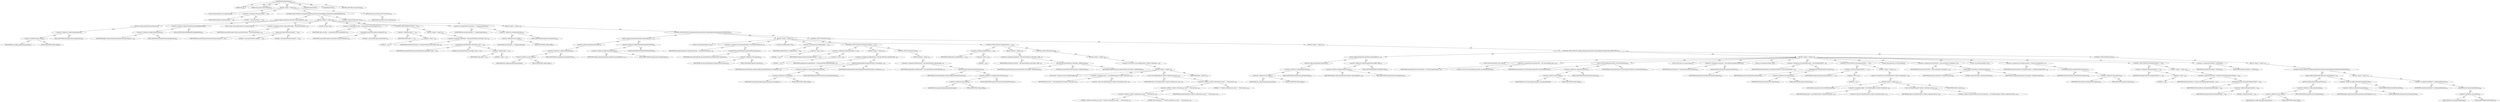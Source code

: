 digraph "getJarBaseName" {  
"111669149718" [label = <(METHOD,getJarBaseName)<SUB>604</SUB>> ]
"115964117039" [label = <(PARAM,this)<SUB>604</SUB>> ]
"115964117040" [label = <(PARAM,String descriptorFileName)<SUB>604</SUB>> ]
"25769803842" [label = <(BLOCK,&lt;empty&gt;,&lt;empty&gt;)<SUB>604</SUB>> ]
"94489280549" [label = <(LOCAL,String baseName: java.lang.String)<SUB>606</SUB>> ]
"30064771366" [label = <(&lt;operator&gt;.assignment,String baseName = &quot;&quot;)<SUB>606</SUB>> ]
"68719477001" [label = <(IDENTIFIER,baseName,String baseName = &quot;&quot;)<SUB>606</SUB>> ]
"90194313263" [label = <(LITERAL,&quot;&quot;,String baseName = &quot;&quot;)<SUB>606</SUB>> ]
"47244640293" [label = <(CONTROL_STRUCTURE,IF,if (config.namingScheme.getValue().equals(EjbJar.NamingScheme.BASEJARNAME)))<SUB>609</SUB>> ]
"30064771367" [label = <(equals,config.namingScheme.getValue().equals(EjbJar.Na...)<SUB>609</SUB>> ]
"30064771368" [label = <(getValue,config.namingScheme.getValue())<SUB>609</SUB>> ]
"30064771369" [label = <(&lt;operator&gt;.fieldAccess,config.namingScheme)<SUB>609</SUB>> ]
"30064771370" [label = <(&lt;operator&gt;.fieldAccess,this.config)<SUB>609</SUB>> ]
"68719477002" [label = <(IDENTIFIER,this,config.namingScheme.getValue())> ]
"55834574921" [label = <(FIELD_IDENTIFIER,config,config)<SUB>609</SUB>> ]
"55834574922" [label = <(FIELD_IDENTIFIER,namingScheme,namingScheme)<SUB>609</SUB>> ]
"30064771371" [label = <(&lt;operator&gt;.fieldAccess,EjbJar.NamingScheme.BASEJARNAME)<SUB>609</SUB>> ]
"30064771372" [label = <(&lt;operator&gt;.fieldAccess,EjbJar.NamingScheme)<SUB>609</SUB>> ]
"68719477003" [label = <(IDENTIFIER,EjbJar,config.namingScheme.getValue().equals(EjbJar.Na...)<SUB>609</SUB>> ]
"55834574923" [label = <(FIELD_IDENTIFIER,NamingScheme,NamingScheme)<SUB>609</SUB>> ]
"55834574924" [label = <(FIELD_IDENTIFIER,BASEJARNAME,BASEJARNAME)<SUB>609</SUB>> ]
"25769803843" [label = <(BLOCK,&lt;empty&gt;,&lt;empty&gt;)<SUB>609</SUB>> ]
"94489280550" [label = <(LOCAL,String canonicalDescriptor: java.lang.String)<SUB>610</SUB>> ]
"30064771373" [label = <(&lt;operator&gt;.assignment,String canonicalDescriptor = descriptorFileName...)<SUB>610</SUB>> ]
"68719477004" [label = <(IDENTIFIER,canonicalDescriptor,String canonicalDescriptor = descriptorFileName...)<SUB>610</SUB>> ]
"30064771374" [label = <(replace,descriptorFileName.replace('\\', '/'))<SUB>610</SUB>> ]
"68719477005" [label = <(IDENTIFIER,descriptorFileName,descriptorFileName.replace('\\', '/'))<SUB>610</SUB>> ]
"90194313264" [label = <(LITERAL,'\\',descriptorFileName.replace('\\', '/'))<SUB>610</SUB>> ]
"90194313265" [label = <(LITERAL,'/',descriptorFileName.replace('\\', '/'))<SUB>610</SUB>> ]
"94489280551" [label = <(LOCAL,int index: int)<SUB>611</SUB>> ]
"30064771375" [label = <(&lt;operator&gt;.assignment,int index = canonicalDescriptor.lastIndexOf('/'))<SUB>611</SUB>> ]
"68719477006" [label = <(IDENTIFIER,index,int index = canonicalDescriptor.lastIndexOf('/'))<SUB>611</SUB>> ]
"30064771376" [label = <(lastIndexOf,canonicalDescriptor.lastIndexOf('/'))<SUB>611</SUB>> ]
"68719477007" [label = <(IDENTIFIER,canonicalDescriptor,canonicalDescriptor.lastIndexOf('/'))<SUB>611</SUB>> ]
"90194313266" [label = <(LITERAL,'/',canonicalDescriptor.lastIndexOf('/'))<SUB>611</SUB>> ]
"47244640294" [label = <(CONTROL_STRUCTURE,IF,if (index != -1))<SUB>612</SUB>> ]
"30064771377" [label = <(&lt;operator&gt;.notEquals,index != -1)<SUB>612</SUB>> ]
"68719477008" [label = <(IDENTIFIER,index,index != -1)<SUB>612</SUB>> ]
"30064771378" [label = <(&lt;operator&gt;.minus,-1)<SUB>612</SUB>> ]
"90194313267" [label = <(LITERAL,1,-1)<SUB>612</SUB>> ]
"25769803844" [label = <(BLOCK,&lt;empty&gt;,&lt;empty&gt;)<SUB>612</SUB>> ]
"30064771379" [label = <(&lt;operator&gt;.assignment,baseName = descriptorFileName.substring(0, inde...)<SUB>613</SUB>> ]
"68719477009" [label = <(IDENTIFIER,baseName,baseName = descriptorFileName.substring(0, inde...)<SUB>613</SUB>> ]
"30064771380" [label = <(substring,descriptorFileName.substring(0, index + 1))<SUB>613</SUB>> ]
"68719477010" [label = <(IDENTIFIER,descriptorFileName,descriptorFileName.substring(0, index + 1))<SUB>613</SUB>> ]
"90194313268" [label = <(LITERAL,0,descriptorFileName.substring(0, index + 1))<SUB>613</SUB>> ]
"30064771381" [label = <(&lt;operator&gt;.addition,index + 1)<SUB>613</SUB>> ]
"68719477011" [label = <(IDENTIFIER,index,index + 1)<SUB>613</SUB>> ]
"90194313269" [label = <(LITERAL,1,index + 1)<SUB>613</SUB>> ]
"30064771382" [label = <(&lt;operator&gt;.assignmentPlus,baseName += config.baseJarName)<SUB>615</SUB>> ]
"68719477012" [label = <(IDENTIFIER,baseName,baseName += config.baseJarName)<SUB>615</SUB>> ]
"30064771383" [label = <(&lt;operator&gt;.fieldAccess,config.baseJarName)<SUB>615</SUB>> ]
"30064771384" [label = <(&lt;operator&gt;.fieldAccess,this.config)<SUB>615</SUB>> ]
"68719477013" [label = <(IDENTIFIER,this,baseName += config.baseJarName)> ]
"55834574925" [label = <(FIELD_IDENTIFIER,config,config)<SUB>615</SUB>> ]
"55834574926" [label = <(FIELD_IDENTIFIER,baseJarName,baseJarName)<SUB>615</SUB>> ]
"47244640295" [label = <(CONTROL_STRUCTURE,ELSE,else)<SUB>616</SUB>> ]
"25769803845" [label = <(BLOCK,&lt;empty&gt;,&lt;empty&gt;)<SUB>616</SUB>> ]
"47244640296" [label = <(CONTROL_STRUCTURE,IF,if (config.namingScheme.getValue().equals(EjbJar.NamingScheme.DESCRIPTOR)))<SUB>616</SUB>> ]
"30064771385" [label = <(equals,config.namingScheme.getValue().equals(EjbJar.Na...)<SUB>616</SUB>> ]
"30064771386" [label = <(getValue,config.namingScheme.getValue())<SUB>616</SUB>> ]
"30064771387" [label = <(&lt;operator&gt;.fieldAccess,config.namingScheme)<SUB>616</SUB>> ]
"30064771388" [label = <(&lt;operator&gt;.fieldAccess,this.config)<SUB>616</SUB>> ]
"68719477014" [label = <(IDENTIFIER,this,config.namingScheme.getValue())> ]
"55834574927" [label = <(FIELD_IDENTIFIER,config,config)<SUB>616</SUB>> ]
"55834574928" [label = <(FIELD_IDENTIFIER,namingScheme,namingScheme)<SUB>616</SUB>> ]
"30064771389" [label = <(&lt;operator&gt;.fieldAccess,EjbJar.NamingScheme.DESCRIPTOR)<SUB>616</SUB>> ]
"30064771390" [label = <(&lt;operator&gt;.fieldAccess,EjbJar.NamingScheme)<SUB>616</SUB>> ]
"68719477015" [label = <(IDENTIFIER,EjbJar,config.namingScheme.getValue().equals(EjbJar.Na...)<SUB>616</SUB>> ]
"55834574929" [label = <(FIELD_IDENTIFIER,NamingScheme,NamingScheme)<SUB>616</SUB>> ]
"55834574930" [label = <(FIELD_IDENTIFIER,DESCRIPTOR,DESCRIPTOR)<SUB>616</SUB>> ]
"25769803846" [label = <(BLOCK,&lt;empty&gt;,&lt;empty&gt;)<SUB>616</SUB>> ]
"94489280552" [label = <(LOCAL,int lastSeparatorIndex: int)<SUB>617</SUB>> ]
"30064771391" [label = <(&lt;operator&gt;.assignment,int lastSeparatorIndex = descriptorFileName.las...)<SUB>617</SUB>> ]
"68719477016" [label = <(IDENTIFIER,lastSeparatorIndex,int lastSeparatorIndex = descriptorFileName.las...)<SUB>617</SUB>> ]
"30064771392" [label = <(lastIndexOf,descriptorFileName.lastIndexOf(File.separator))<SUB>617</SUB>> ]
"68719477017" [label = <(IDENTIFIER,descriptorFileName,descriptorFileName.lastIndexOf(File.separator))<SUB>617</SUB>> ]
"30064771393" [label = <(&lt;operator&gt;.fieldAccess,File.separator)<SUB>617</SUB>> ]
"68719477018" [label = <(IDENTIFIER,File,descriptorFileName.lastIndexOf(File.separator))<SUB>617</SUB>> ]
"55834574931" [label = <(FIELD_IDENTIFIER,separator,separator)<SUB>617</SUB>> ]
"94489280553" [label = <(LOCAL,int endBaseName: int)<SUB>618</SUB>> ]
"30064771394" [label = <(&lt;operator&gt;.assignment,int endBaseName = -1)<SUB>618</SUB>> ]
"68719477019" [label = <(IDENTIFIER,endBaseName,int endBaseName = -1)<SUB>618</SUB>> ]
"30064771395" [label = <(&lt;operator&gt;.minus,-1)<SUB>618</SUB>> ]
"90194313270" [label = <(LITERAL,1,-1)<SUB>618</SUB>> ]
"47244640297" [label = <(CONTROL_STRUCTURE,IF,if (lastSeparatorIndex != -1))<SUB>619</SUB>> ]
"30064771396" [label = <(&lt;operator&gt;.notEquals,lastSeparatorIndex != -1)<SUB>619</SUB>> ]
"68719477020" [label = <(IDENTIFIER,lastSeparatorIndex,lastSeparatorIndex != -1)<SUB>619</SUB>> ]
"30064771397" [label = <(&lt;operator&gt;.minus,-1)<SUB>619</SUB>> ]
"90194313271" [label = <(LITERAL,1,-1)<SUB>619</SUB>> ]
"25769803847" [label = <(BLOCK,&lt;empty&gt;,&lt;empty&gt;)<SUB>619</SUB>> ]
"30064771398" [label = <(&lt;operator&gt;.assignment,endBaseName = descriptorFileName.indexOf(config...)<SUB>620</SUB>> ]
"68719477021" [label = <(IDENTIFIER,endBaseName,endBaseName = descriptorFileName.indexOf(config...)<SUB>620</SUB>> ]
"30064771399" [label = <(indexOf,indexOf(config.baseNameTerminator, lastSeparato...)<SUB>620</SUB>> ]
"68719477022" [label = <(IDENTIFIER,descriptorFileName,indexOf(config.baseNameTerminator, lastSeparato...)<SUB>620</SUB>> ]
"30064771400" [label = <(&lt;operator&gt;.fieldAccess,config.baseNameTerminator)<SUB>620</SUB>> ]
"30064771401" [label = <(&lt;operator&gt;.fieldAccess,this.config)<SUB>620</SUB>> ]
"68719477023" [label = <(IDENTIFIER,this,indexOf(config.baseNameTerminator, lastSeparato...)> ]
"55834574932" [label = <(FIELD_IDENTIFIER,config,config)<SUB>620</SUB>> ]
"55834574933" [label = <(FIELD_IDENTIFIER,baseNameTerminator,baseNameTerminator)<SUB>620</SUB>> ]
"68719477024" [label = <(IDENTIFIER,lastSeparatorIndex,indexOf(config.baseNameTerminator, lastSeparato...)<SUB>621</SUB>> ]
"47244640298" [label = <(CONTROL_STRUCTURE,ELSE,else)<SUB>622</SUB>> ]
"25769803848" [label = <(BLOCK,&lt;empty&gt;,&lt;empty&gt;)<SUB>622</SUB>> ]
"30064771402" [label = <(&lt;operator&gt;.assignment,endBaseName = descriptorFileName.indexOf(config...)<SUB>623</SUB>> ]
"68719477025" [label = <(IDENTIFIER,endBaseName,endBaseName = descriptorFileName.indexOf(config...)<SUB>623</SUB>> ]
"30064771403" [label = <(indexOf,indexOf(config.baseNameTerminator))<SUB>623</SUB>> ]
"68719477026" [label = <(IDENTIFIER,descriptorFileName,indexOf(config.baseNameTerminator))<SUB>623</SUB>> ]
"30064771404" [label = <(&lt;operator&gt;.fieldAccess,config.baseNameTerminator)<SUB>623</SUB>> ]
"30064771405" [label = <(&lt;operator&gt;.fieldAccess,this.config)<SUB>623</SUB>> ]
"68719477027" [label = <(IDENTIFIER,this,indexOf(config.baseNameTerminator))> ]
"55834574934" [label = <(FIELD_IDENTIFIER,config,config)<SUB>623</SUB>> ]
"55834574935" [label = <(FIELD_IDENTIFIER,baseNameTerminator,baseNameTerminator)<SUB>623</SUB>> ]
"47244640299" [label = <(CONTROL_STRUCTURE,IF,if (endBaseName != -1))<SUB>626</SUB>> ]
"30064771406" [label = <(&lt;operator&gt;.notEquals,endBaseName != -1)<SUB>626</SUB>> ]
"68719477028" [label = <(IDENTIFIER,endBaseName,endBaseName != -1)<SUB>626</SUB>> ]
"30064771407" [label = <(&lt;operator&gt;.minus,-1)<SUB>626</SUB>> ]
"90194313272" [label = <(LITERAL,1,-1)<SUB>626</SUB>> ]
"25769803849" [label = <(BLOCK,&lt;empty&gt;,&lt;empty&gt;)<SUB>626</SUB>> ]
"30064771408" [label = <(&lt;operator&gt;.assignment,baseName = descriptorFileName.substring(0, endB...)<SUB>627</SUB>> ]
"68719477029" [label = <(IDENTIFIER,baseName,baseName = descriptorFileName.substring(0, endB...)<SUB>627</SUB>> ]
"30064771409" [label = <(substring,descriptorFileName.substring(0, endBaseName))<SUB>627</SUB>> ]
"68719477030" [label = <(IDENTIFIER,descriptorFileName,descriptorFileName.substring(0, endBaseName))<SUB>627</SUB>> ]
"90194313273" [label = <(LITERAL,0,descriptorFileName.substring(0, endBaseName))<SUB>627</SUB>> ]
"68719477031" [label = <(IDENTIFIER,endBaseName,descriptorFileName.substring(0, endBaseName))<SUB>627</SUB>> ]
"47244640300" [label = <(CONTROL_STRUCTURE,ELSE,else)<SUB>628</SUB>> ]
"25769803850" [label = <(BLOCK,&lt;empty&gt;,&lt;empty&gt;)<SUB>628</SUB>> ]
"30064771410" [label = <(&lt;operator&gt;.throw,throw new BuildException(&quot;Unable to determine j...)<SUB>629</SUB>> ]
"25769803851" [label = <(BLOCK,&lt;empty&gt;,&lt;empty&gt;)<SUB>629</SUB>> ]
"94489280554" [label = <(LOCAL,$obj7: org.apache.tools.ant.BuildException)<SUB>629</SUB>> ]
"30064771411" [label = <(&lt;operator&gt;.assignment,$obj7 = new BuildException(&quot;Unable to determine...)<SUB>629</SUB>> ]
"68719477032" [label = <(IDENTIFIER,$obj7,$obj7 = new BuildException(&quot;Unable to determine...)<SUB>629</SUB>> ]
"30064771412" [label = <(&lt;operator&gt;.alloc,new BuildException(&quot;Unable to determine jar nam...)<SUB>629</SUB>> ]
"30064771413" [label = <(&lt;init&gt;,new BuildException(&quot;Unable to determine jar nam...)<SUB>629</SUB>> ]
"68719477033" [label = <(IDENTIFIER,$obj7,new BuildException(&quot;Unable to determine jar nam...)<SUB>629</SUB>> ]
"30064771414" [label = <(&lt;operator&gt;.addition,&quot;Unable to determine jar name &quot; + &quot;from descrip...)<SUB>629</SUB>> ]
"30064771415" [label = <(&lt;operator&gt;.addition,&quot;Unable to determine jar name &quot; + &quot;from descrip...)<SUB>629</SUB>> ]
"30064771416" [label = <(&lt;operator&gt;.addition,&quot;Unable to determine jar name &quot; + &quot;from descrip...)<SUB>629</SUB>> ]
"90194313274" [label = <(LITERAL,&quot;Unable to determine jar name &quot;,&quot;Unable to determine jar name &quot; + &quot;from descrip...)<SUB>629</SUB>> ]
"90194313275" [label = <(LITERAL,&quot;from descriptor \&quot;&quot;,&quot;Unable to determine jar name &quot; + &quot;from descrip...)<SUB>630</SUB>> ]
"68719477034" [label = <(IDENTIFIER,descriptorFileName,&quot;Unable to determine jar name &quot; + &quot;from descrip...)<SUB>630</SUB>> ]
"90194313276" [label = <(LITERAL,&quot;\&quot;&quot;,&quot;Unable to determine jar name &quot; + &quot;from descrip...)<SUB>630</SUB>> ]
"68719477035" [label = <(IDENTIFIER,$obj7,&lt;empty&gt;)<SUB>629</SUB>> ]
"47244640301" [label = <(CONTROL_STRUCTURE,ELSE,else)<SUB>632</SUB>> ]
"25769803852" [label = <(BLOCK,&lt;empty&gt;,&lt;empty&gt;)<SUB>632</SUB>> ]
"47244640302" [label = <(CONTROL_STRUCTURE,IF,if (config.namingScheme.getValue().equals(EjbJar.NamingScheme.DIRECTORY)))<SUB>632</SUB>> ]
"30064771417" [label = <(equals,config.namingScheme.getValue().equals(EjbJar.Na...)<SUB>632</SUB>> ]
"30064771418" [label = <(getValue,config.namingScheme.getValue())<SUB>632</SUB>> ]
"30064771419" [label = <(&lt;operator&gt;.fieldAccess,config.namingScheme)<SUB>632</SUB>> ]
"30064771420" [label = <(&lt;operator&gt;.fieldAccess,this.config)<SUB>632</SUB>> ]
"68719477036" [label = <(IDENTIFIER,this,config.namingScheme.getValue())> ]
"55834574936" [label = <(FIELD_IDENTIFIER,config,config)<SUB>632</SUB>> ]
"55834574937" [label = <(FIELD_IDENTIFIER,namingScheme,namingScheme)<SUB>632</SUB>> ]
"30064771421" [label = <(&lt;operator&gt;.fieldAccess,EjbJar.NamingScheme.DIRECTORY)<SUB>632</SUB>> ]
"30064771422" [label = <(&lt;operator&gt;.fieldAccess,EjbJar.NamingScheme)<SUB>632</SUB>> ]
"68719477037" [label = <(IDENTIFIER,EjbJar,config.namingScheme.getValue().equals(EjbJar.Na...)<SUB>632</SUB>> ]
"55834574938" [label = <(FIELD_IDENTIFIER,NamingScheme,NamingScheme)<SUB>632</SUB>> ]
"55834574939" [label = <(FIELD_IDENTIFIER,DIRECTORY,DIRECTORY)<SUB>632</SUB>> ]
"25769803853" [label = <(BLOCK,&lt;empty&gt;,&lt;empty&gt;)<SUB>632</SUB>> ]
"94489280555" [label = <(LOCAL,File descriptorFile: java.io.File)<SUB>633</SUB>> ]
"30064771423" [label = <(&lt;operator&gt;.assignment,File descriptorFile = new File(config.descripto...)<SUB>633</SUB>> ]
"68719477038" [label = <(IDENTIFIER,descriptorFile,File descriptorFile = new File(config.descripto...)<SUB>633</SUB>> ]
"30064771424" [label = <(&lt;operator&gt;.alloc,new File(config.descriptorDir, descriptorFileName))<SUB>633</SUB>> ]
"30064771425" [label = <(&lt;init&gt;,new File(config.descriptorDir, descriptorFileName))<SUB>633</SUB>> ]
"68719477039" [label = <(IDENTIFIER,descriptorFile,new File(config.descriptorDir, descriptorFileName))<SUB>633</SUB>> ]
"30064771426" [label = <(&lt;operator&gt;.fieldAccess,config.descriptorDir)<SUB>633</SUB>> ]
"30064771427" [label = <(&lt;operator&gt;.fieldAccess,this.config)<SUB>633</SUB>> ]
"68719477040" [label = <(IDENTIFIER,this,new File(config.descriptorDir, descriptorFileName))> ]
"55834574940" [label = <(FIELD_IDENTIFIER,config,config)<SUB>633</SUB>> ]
"55834574941" [label = <(FIELD_IDENTIFIER,descriptorDir,descriptorDir)<SUB>633</SUB>> ]
"68719477041" [label = <(IDENTIFIER,descriptorFileName,new File(config.descriptorDir, descriptorFileName))<SUB>633</SUB>> ]
"94489280556" [label = <(LOCAL,String path: java.lang.String)<SUB>634</SUB>> ]
"30064771428" [label = <(&lt;operator&gt;.assignment,String path = descriptorFile.getAbsolutePath())<SUB>634</SUB>> ]
"68719477042" [label = <(IDENTIFIER,path,String path = descriptorFile.getAbsolutePath())<SUB>634</SUB>> ]
"30064771429" [label = <(getAbsolutePath,descriptorFile.getAbsolutePath())<SUB>634</SUB>> ]
"68719477043" [label = <(IDENTIFIER,descriptorFile,descriptorFile.getAbsolutePath())<SUB>634</SUB>> ]
"94489280557" [label = <(LOCAL,int lastSeparatorIndex: int)<SUB>635</SUB>> ]
"30064771430" [label = <(&lt;operator&gt;.assignment,int lastSeparatorIndex = path.lastIndexOf(File....)<SUB>635</SUB>> ]
"68719477044" [label = <(IDENTIFIER,lastSeparatorIndex,int lastSeparatorIndex = path.lastIndexOf(File....)<SUB>635</SUB>> ]
"30064771431" [label = <(lastIndexOf,path.lastIndexOf(File.separator))<SUB>636</SUB>> ]
"68719477045" [label = <(IDENTIFIER,path,path.lastIndexOf(File.separator))<SUB>636</SUB>> ]
"30064771432" [label = <(&lt;operator&gt;.fieldAccess,File.separator)<SUB>636</SUB>> ]
"68719477046" [label = <(IDENTIFIER,File,path.lastIndexOf(File.separator))<SUB>636</SUB>> ]
"55834574942" [label = <(FIELD_IDENTIFIER,separator,separator)<SUB>636</SUB>> ]
"47244640303" [label = <(CONTROL_STRUCTURE,IF,if (lastSeparatorIndex == -1))<SUB>637</SUB>> ]
"30064771433" [label = <(&lt;operator&gt;.equals,lastSeparatorIndex == -1)<SUB>637</SUB>> ]
"68719477047" [label = <(IDENTIFIER,lastSeparatorIndex,lastSeparatorIndex == -1)<SUB>637</SUB>> ]
"30064771434" [label = <(&lt;operator&gt;.minus,-1)<SUB>637</SUB>> ]
"90194313277" [label = <(LITERAL,1,-1)<SUB>637</SUB>> ]
"25769803854" [label = <(BLOCK,&lt;empty&gt;,&lt;empty&gt;)<SUB>637</SUB>> ]
"30064771435" [label = <(&lt;operator&gt;.throw,throw new BuildException(&quot;Unable to determine d...)<SUB>638</SUB>> ]
"25769803855" [label = <(BLOCK,&lt;empty&gt;,&lt;empty&gt;)<SUB>638</SUB>> ]
"94489280558" [label = <(LOCAL,$obj8: org.apache.tools.ant.BuildException)<SUB>638</SUB>> ]
"30064771436" [label = <(&lt;operator&gt;.assignment,$obj8 = new BuildException(&quot;Unable to determine...)<SUB>638</SUB>> ]
"68719477048" [label = <(IDENTIFIER,$obj8,$obj8 = new BuildException(&quot;Unable to determine...)<SUB>638</SUB>> ]
"30064771437" [label = <(&lt;operator&gt;.alloc,new BuildException(&quot;Unable to determine directo...)<SUB>638</SUB>> ]
"30064771438" [label = <(&lt;init&gt;,new BuildException(&quot;Unable to determine directo...)<SUB>638</SUB>> ]
"68719477049" [label = <(IDENTIFIER,$obj8,new BuildException(&quot;Unable to determine directo...)<SUB>638</SUB>> ]
"90194313278" [label = <(LITERAL,&quot;Unable to determine directory name holding des...,new BuildException(&quot;Unable to determine directo...)<SUB>638</SUB>> ]
"68719477050" [label = <(IDENTIFIER,$obj8,&lt;empty&gt;)<SUB>638</SUB>> ]
"94489280559" [label = <(LOCAL,String dirName: java.lang.String)<SUB>640</SUB>> ]
"30064771439" [label = <(&lt;operator&gt;.assignment,String dirName = path.substring(0, lastSeparato...)<SUB>640</SUB>> ]
"68719477051" [label = <(IDENTIFIER,dirName,String dirName = path.substring(0, lastSeparato...)<SUB>640</SUB>> ]
"30064771440" [label = <(substring,path.substring(0, lastSeparatorIndex))<SUB>640</SUB>> ]
"68719477052" [label = <(IDENTIFIER,path,path.substring(0, lastSeparatorIndex))<SUB>640</SUB>> ]
"90194313279" [label = <(LITERAL,0,path.substring(0, lastSeparatorIndex))<SUB>640</SUB>> ]
"68719477053" [label = <(IDENTIFIER,lastSeparatorIndex,path.substring(0, lastSeparatorIndex))<SUB>640</SUB>> ]
"94489280560" [label = <(LOCAL,int dirSeparatorIndex: int)<SUB>641</SUB>> ]
"30064771441" [label = <(&lt;operator&gt;.assignment,int dirSeparatorIndex = dirName.lastIndexOf(Fil...)<SUB>641</SUB>> ]
"68719477054" [label = <(IDENTIFIER,dirSeparatorIndex,int dirSeparatorIndex = dirName.lastIndexOf(Fil...)<SUB>641</SUB>> ]
"30064771442" [label = <(lastIndexOf,dirName.lastIndexOf(File.separator))<SUB>641</SUB>> ]
"68719477055" [label = <(IDENTIFIER,dirName,dirName.lastIndexOf(File.separator))<SUB>641</SUB>> ]
"30064771443" [label = <(&lt;operator&gt;.fieldAccess,File.separator)<SUB>641</SUB>> ]
"68719477056" [label = <(IDENTIFIER,File,dirName.lastIndexOf(File.separator))<SUB>641</SUB>> ]
"55834574943" [label = <(FIELD_IDENTIFIER,separator,separator)<SUB>641</SUB>> ]
"47244640304" [label = <(CONTROL_STRUCTURE,IF,if (dirSeparatorIndex != -1))<SUB>642</SUB>> ]
"30064771444" [label = <(&lt;operator&gt;.notEquals,dirSeparatorIndex != -1)<SUB>642</SUB>> ]
"68719477057" [label = <(IDENTIFIER,dirSeparatorIndex,dirSeparatorIndex != -1)<SUB>642</SUB>> ]
"30064771445" [label = <(&lt;operator&gt;.minus,-1)<SUB>642</SUB>> ]
"90194313280" [label = <(LITERAL,1,-1)<SUB>642</SUB>> ]
"25769803856" [label = <(BLOCK,&lt;empty&gt;,&lt;empty&gt;)<SUB>642</SUB>> ]
"30064771446" [label = <(&lt;operator&gt;.assignment,dirName = dirName.substring(dirSeparatorIndex + 1))<SUB>643</SUB>> ]
"68719477058" [label = <(IDENTIFIER,dirName,dirName = dirName.substring(dirSeparatorIndex + 1))<SUB>643</SUB>> ]
"30064771447" [label = <(substring,dirName.substring(dirSeparatorIndex + 1))<SUB>643</SUB>> ]
"68719477059" [label = <(IDENTIFIER,dirName,dirName.substring(dirSeparatorIndex + 1))<SUB>643</SUB>> ]
"30064771448" [label = <(&lt;operator&gt;.addition,dirSeparatorIndex + 1)<SUB>643</SUB>> ]
"68719477060" [label = <(IDENTIFIER,dirSeparatorIndex,dirSeparatorIndex + 1)<SUB>643</SUB>> ]
"90194313281" [label = <(LITERAL,1,dirSeparatorIndex + 1)<SUB>643</SUB>> ]
"30064771449" [label = <(&lt;operator&gt;.assignment,baseName = dirName)<SUB>646</SUB>> ]
"68719477061" [label = <(IDENTIFIER,baseName,baseName = dirName)<SUB>646</SUB>> ]
"68719477062" [label = <(IDENTIFIER,dirName,baseName = dirName)<SUB>646</SUB>> ]
"47244640305" [label = <(CONTROL_STRUCTURE,ELSE,else)<SUB>647</SUB>> ]
"25769803857" [label = <(BLOCK,&lt;empty&gt;,&lt;empty&gt;)<SUB>647</SUB>> ]
"47244640306" [label = <(CONTROL_STRUCTURE,IF,if (config.namingScheme.getValue().equals(EjbJar.NamingScheme.EJB_NAME)))<SUB>647</SUB>> ]
"30064771450" [label = <(equals,config.namingScheme.getValue().equals(EjbJar.Na...)<SUB>647</SUB>> ]
"30064771451" [label = <(getValue,config.namingScheme.getValue())<SUB>647</SUB>> ]
"30064771452" [label = <(&lt;operator&gt;.fieldAccess,config.namingScheme)<SUB>647</SUB>> ]
"30064771453" [label = <(&lt;operator&gt;.fieldAccess,this.config)<SUB>647</SUB>> ]
"68719477063" [label = <(IDENTIFIER,this,config.namingScheme.getValue())> ]
"55834574944" [label = <(FIELD_IDENTIFIER,config,config)<SUB>647</SUB>> ]
"55834574945" [label = <(FIELD_IDENTIFIER,namingScheme,namingScheme)<SUB>647</SUB>> ]
"30064771454" [label = <(&lt;operator&gt;.fieldAccess,EjbJar.NamingScheme.EJB_NAME)<SUB>647</SUB>> ]
"30064771455" [label = <(&lt;operator&gt;.fieldAccess,EjbJar.NamingScheme)<SUB>647</SUB>> ]
"68719477064" [label = <(IDENTIFIER,EjbJar,config.namingScheme.getValue().equals(EjbJar.Na...)<SUB>647</SUB>> ]
"55834574946" [label = <(FIELD_IDENTIFIER,NamingScheme,NamingScheme)<SUB>647</SUB>> ]
"55834574947" [label = <(FIELD_IDENTIFIER,EJB_NAME,EJB_NAME)<SUB>647</SUB>> ]
"25769803858" [label = <(BLOCK,&lt;empty&gt;,&lt;empty&gt;)<SUB>647</SUB>> ]
"30064771456" [label = <(&lt;operator&gt;.assignment,baseName = handler.getEjbName())<SUB>648</SUB>> ]
"68719477065" [label = <(IDENTIFIER,baseName,baseName = handler.getEjbName())<SUB>648</SUB>> ]
"30064771457" [label = <(getEjbName,this.handler.getEjbName())<SUB>648</SUB>> ]
"30064771458" [label = <(&lt;operator&gt;.fieldAccess,this.handler)<SUB>648</SUB>> ]
"68719477066" [label = <(IDENTIFIER,this,this.handler.getEjbName())> ]
"55834574948" [label = <(FIELD_IDENTIFIER,handler,handler)<SUB>648</SUB>> ]
"146028888074" [label = <(RETURN,return baseName;,return baseName;)<SUB>650</SUB>> ]
"68719477067" [label = <(IDENTIFIER,baseName,return baseName;)<SUB>650</SUB>> ]
"133143986247" [label = <(MODIFIER,PROTECTED)> ]
"133143986248" [label = <(MODIFIER,VIRTUAL)> ]
"128849018902" [label = <(METHOD_RETURN,java.lang.String)<SUB>604</SUB>> ]
  "111669149718" -> "115964117039"  [ label = "AST: "] 
  "111669149718" -> "115964117040"  [ label = "AST: "] 
  "111669149718" -> "25769803842"  [ label = "AST: "] 
  "111669149718" -> "133143986247"  [ label = "AST: "] 
  "111669149718" -> "133143986248"  [ label = "AST: "] 
  "111669149718" -> "128849018902"  [ label = "AST: "] 
  "25769803842" -> "94489280549"  [ label = "AST: "] 
  "25769803842" -> "30064771366"  [ label = "AST: "] 
  "25769803842" -> "47244640293"  [ label = "AST: "] 
  "25769803842" -> "146028888074"  [ label = "AST: "] 
  "30064771366" -> "68719477001"  [ label = "AST: "] 
  "30064771366" -> "90194313263"  [ label = "AST: "] 
  "47244640293" -> "30064771367"  [ label = "AST: "] 
  "47244640293" -> "25769803843"  [ label = "AST: "] 
  "47244640293" -> "47244640295"  [ label = "AST: "] 
  "30064771367" -> "30064771368"  [ label = "AST: "] 
  "30064771367" -> "30064771371"  [ label = "AST: "] 
  "30064771368" -> "30064771369"  [ label = "AST: "] 
  "30064771369" -> "30064771370"  [ label = "AST: "] 
  "30064771369" -> "55834574922"  [ label = "AST: "] 
  "30064771370" -> "68719477002"  [ label = "AST: "] 
  "30064771370" -> "55834574921"  [ label = "AST: "] 
  "30064771371" -> "30064771372"  [ label = "AST: "] 
  "30064771371" -> "55834574924"  [ label = "AST: "] 
  "30064771372" -> "68719477003"  [ label = "AST: "] 
  "30064771372" -> "55834574923"  [ label = "AST: "] 
  "25769803843" -> "94489280550"  [ label = "AST: "] 
  "25769803843" -> "30064771373"  [ label = "AST: "] 
  "25769803843" -> "94489280551"  [ label = "AST: "] 
  "25769803843" -> "30064771375"  [ label = "AST: "] 
  "25769803843" -> "47244640294"  [ label = "AST: "] 
  "25769803843" -> "30064771382"  [ label = "AST: "] 
  "30064771373" -> "68719477004"  [ label = "AST: "] 
  "30064771373" -> "30064771374"  [ label = "AST: "] 
  "30064771374" -> "68719477005"  [ label = "AST: "] 
  "30064771374" -> "90194313264"  [ label = "AST: "] 
  "30064771374" -> "90194313265"  [ label = "AST: "] 
  "30064771375" -> "68719477006"  [ label = "AST: "] 
  "30064771375" -> "30064771376"  [ label = "AST: "] 
  "30064771376" -> "68719477007"  [ label = "AST: "] 
  "30064771376" -> "90194313266"  [ label = "AST: "] 
  "47244640294" -> "30064771377"  [ label = "AST: "] 
  "47244640294" -> "25769803844"  [ label = "AST: "] 
  "30064771377" -> "68719477008"  [ label = "AST: "] 
  "30064771377" -> "30064771378"  [ label = "AST: "] 
  "30064771378" -> "90194313267"  [ label = "AST: "] 
  "25769803844" -> "30064771379"  [ label = "AST: "] 
  "30064771379" -> "68719477009"  [ label = "AST: "] 
  "30064771379" -> "30064771380"  [ label = "AST: "] 
  "30064771380" -> "68719477010"  [ label = "AST: "] 
  "30064771380" -> "90194313268"  [ label = "AST: "] 
  "30064771380" -> "30064771381"  [ label = "AST: "] 
  "30064771381" -> "68719477011"  [ label = "AST: "] 
  "30064771381" -> "90194313269"  [ label = "AST: "] 
  "30064771382" -> "68719477012"  [ label = "AST: "] 
  "30064771382" -> "30064771383"  [ label = "AST: "] 
  "30064771383" -> "30064771384"  [ label = "AST: "] 
  "30064771383" -> "55834574926"  [ label = "AST: "] 
  "30064771384" -> "68719477013"  [ label = "AST: "] 
  "30064771384" -> "55834574925"  [ label = "AST: "] 
  "47244640295" -> "25769803845"  [ label = "AST: "] 
  "25769803845" -> "47244640296"  [ label = "AST: "] 
  "47244640296" -> "30064771385"  [ label = "AST: "] 
  "47244640296" -> "25769803846"  [ label = "AST: "] 
  "47244640296" -> "47244640301"  [ label = "AST: "] 
  "30064771385" -> "30064771386"  [ label = "AST: "] 
  "30064771385" -> "30064771389"  [ label = "AST: "] 
  "30064771386" -> "30064771387"  [ label = "AST: "] 
  "30064771387" -> "30064771388"  [ label = "AST: "] 
  "30064771387" -> "55834574928"  [ label = "AST: "] 
  "30064771388" -> "68719477014"  [ label = "AST: "] 
  "30064771388" -> "55834574927"  [ label = "AST: "] 
  "30064771389" -> "30064771390"  [ label = "AST: "] 
  "30064771389" -> "55834574930"  [ label = "AST: "] 
  "30064771390" -> "68719477015"  [ label = "AST: "] 
  "30064771390" -> "55834574929"  [ label = "AST: "] 
  "25769803846" -> "94489280552"  [ label = "AST: "] 
  "25769803846" -> "30064771391"  [ label = "AST: "] 
  "25769803846" -> "94489280553"  [ label = "AST: "] 
  "25769803846" -> "30064771394"  [ label = "AST: "] 
  "25769803846" -> "47244640297"  [ label = "AST: "] 
  "25769803846" -> "47244640299"  [ label = "AST: "] 
  "30064771391" -> "68719477016"  [ label = "AST: "] 
  "30064771391" -> "30064771392"  [ label = "AST: "] 
  "30064771392" -> "68719477017"  [ label = "AST: "] 
  "30064771392" -> "30064771393"  [ label = "AST: "] 
  "30064771393" -> "68719477018"  [ label = "AST: "] 
  "30064771393" -> "55834574931"  [ label = "AST: "] 
  "30064771394" -> "68719477019"  [ label = "AST: "] 
  "30064771394" -> "30064771395"  [ label = "AST: "] 
  "30064771395" -> "90194313270"  [ label = "AST: "] 
  "47244640297" -> "30064771396"  [ label = "AST: "] 
  "47244640297" -> "25769803847"  [ label = "AST: "] 
  "47244640297" -> "47244640298"  [ label = "AST: "] 
  "30064771396" -> "68719477020"  [ label = "AST: "] 
  "30064771396" -> "30064771397"  [ label = "AST: "] 
  "30064771397" -> "90194313271"  [ label = "AST: "] 
  "25769803847" -> "30064771398"  [ label = "AST: "] 
  "30064771398" -> "68719477021"  [ label = "AST: "] 
  "30064771398" -> "30064771399"  [ label = "AST: "] 
  "30064771399" -> "68719477022"  [ label = "AST: "] 
  "30064771399" -> "30064771400"  [ label = "AST: "] 
  "30064771399" -> "68719477024"  [ label = "AST: "] 
  "30064771400" -> "30064771401"  [ label = "AST: "] 
  "30064771400" -> "55834574933"  [ label = "AST: "] 
  "30064771401" -> "68719477023"  [ label = "AST: "] 
  "30064771401" -> "55834574932"  [ label = "AST: "] 
  "47244640298" -> "25769803848"  [ label = "AST: "] 
  "25769803848" -> "30064771402"  [ label = "AST: "] 
  "30064771402" -> "68719477025"  [ label = "AST: "] 
  "30064771402" -> "30064771403"  [ label = "AST: "] 
  "30064771403" -> "68719477026"  [ label = "AST: "] 
  "30064771403" -> "30064771404"  [ label = "AST: "] 
  "30064771404" -> "30064771405"  [ label = "AST: "] 
  "30064771404" -> "55834574935"  [ label = "AST: "] 
  "30064771405" -> "68719477027"  [ label = "AST: "] 
  "30064771405" -> "55834574934"  [ label = "AST: "] 
  "47244640299" -> "30064771406"  [ label = "AST: "] 
  "47244640299" -> "25769803849"  [ label = "AST: "] 
  "47244640299" -> "47244640300"  [ label = "AST: "] 
  "30064771406" -> "68719477028"  [ label = "AST: "] 
  "30064771406" -> "30064771407"  [ label = "AST: "] 
  "30064771407" -> "90194313272"  [ label = "AST: "] 
  "25769803849" -> "30064771408"  [ label = "AST: "] 
  "30064771408" -> "68719477029"  [ label = "AST: "] 
  "30064771408" -> "30064771409"  [ label = "AST: "] 
  "30064771409" -> "68719477030"  [ label = "AST: "] 
  "30064771409" -> "90194313273"  [ label = "AST: "] 
  "30064771409" -> "68719477031"  [ label = "AST: "] 
  "47244640300" -> "25769803850"  [ label = "AST: "] 
  "25769803850" -> "30064771410"  [ label = "AST: "] 
  "30064771410" -> "25769803851"  [ label = "AST: "] 
  "25769803851" -> "94489280554"  [ label = "AST: "] 
  "25769803851" -> "30064771411"  [ label = "AST: "] 
  "25769803851" -> "30064771413"  [ label = "AST: "] 
  "25769803851" -> "68719477035"  [ label = "AST: "] 
  "30064771411" -> "68719477032"  [ label = "AST: "] 
  "30064771411" -> "30064771412"  [ label = "AST: "] 
  "30064771413" -> "68719477033"  [ label = "AST: "] 
  "30064771413" -> "30064771414"  [ label = "AST: "] 
  "30064771414" -> "30064771415"  [ label = "AST: "] 
  "30064771414" -> "90194313276"  [ label = "AST: "] 
  "30064771415" -> "30064771416"  [ label = "AST: "] 
  "30064771415" -> "68719477034"  [ label = "AST: "] 
  "30064771416" -> "90194313274"  [ label = "AST: "] 
  "30064771416" -> "90194313275"  [ label = "AST: "] 
  "47244640301" -> "25769803852"  [ label = "AST: "] 
  "25769803852" -> "47244640302"  [ label = "AST: "] 
  "47244640302" -> "30064771417"  [ label = "AST: "] 
  "47244640302" -> "25769803853"  [ label = "AST: "] 
  "47244640302" -> "47244640305"  [ label = "AST: "] 
  "30064771417" -> "30064771418"  [ label = "AST: "] 
  "30064771417" -> "30064771421"  [ label = "AST: "] 
  "30064771418" -> "30064771419"  [ label = "AST: "] 
  "30064771419" -> "30064771420"  [ label = "AST: "] 
  "30064771419" -> "55834574937"  [ label = "AST: "] 
  "30064771420" -> "68719477036"  [ label = "AST: "] 
  "30064771420" -> "55834574936"  [ label = "AST: "] 
  "30064771421" -> "30064771422"  [ label = "AST: "] 
  "30064771421" -> "55834574939"  [ label = "AST: "] 
  "30064771422" -> "68719477037"  [ label = "AST: "] 
  "30064771422" -> "55834574938"  [ label = "AST: "] 
  "25769803853" -> "94489280555"  [ label = "AST: "] 
  "25769803853" -> "30064771423"  [ label = "AST: "] 
  "25769803853" -> "30064771425"  [ label = "AST: "] 
  "25769803853" -> "94489280556"  [ label = "AST: "] 
  "25769803853" -> "30064771428"  [ label = "AST: "] 
  "25769803853" -> "94489280557"  [ label = "AST: "] 
  "25769803853" -> "30064771430"  [ label = "AST: "] 
  "25769803853" -> "47244640303"  [ label = "AST: "] 
  "25769803853" -> "94489280559"  [ label = "AST: "] 
  "25769803853" -> "30064771439"  [ label = "AST: "] 
  "25769803853" -> "94489280560"  [ label = "AST: "] 
  "25769803853" -> "30064771441"  [ label = "AST: "] 
  "25769803853" -> "47244640304"  [ label = "AST: "] 
  "25769803853" -> "30064771449"  [ label = "AST: "] 
  "30064771423" -> "68719477038"  [ label = "AST: "] 
  "30064771423" -> "30064771424"  [ label = "AST: "] 
  "30064771425" -> "68719477039"  [ label = "AST: "] 
  "30064771425" -> "30064771426"  [ label = "AST: "] 
  "30064771425" -> "68719477041"  [ label = "AST: "] 
  "30064771426" -> "30064771427"  [ label = "AST: "] 
  "30064771426" -> "55834574941"  [ label = "AST: "] 
  "30064771427" -> "68719477040"  [ label = "AST: "] 
  "30064771427" -> "55834574940"  [ label = "AST: "] 
  "30064771428" -> "68719477042"  [ label = "AST: "] 
  "30064771428" -> "30064771429"  [ label = "AST: "] 
  "30064771429" -> "68719477043"  [ label = "AST: "] 
  "30064771430" -> "68719477044"  [ label = "AST: "] 
  "30064771430" -> "30064771431"  [ label = "AST: "] 
  "30064771431" -> "68719477045"  [ label = "AST: "] 
  "30064771431" -> "30064771432"  [ label = "AST: "] 
  "30064771432" -> "68719477046"  [ label = "AST: "] 
  "30064771432" -> "55834574942"  [ label = "AST: "] 
  "47244640303" -> "30064771433"  [ label = "AST: "] 
  "47244640303" -> "25769803854"  [ label = "AST: "] 
  "30064771433" -> "68719477047"  [ label = "AST: "] 
  "30064771433" -> "30064771434"  [ label = "AST: "] 
  "30064771434" -> "90194313277"  [ label = "AST: "] 
  "25769803854" -> "30064771435"  [ label = "AST: "] 
  "30064771435" -> "25769803855"  [ label = "AST: "] 
  "25769803855" -> "94489280558"  [ label = "AST: "] 
  "25769803855" -> "30064771436"  [ label = "AST: "] 
  "25769803855" -> "30064771438"  [ label = "AST: "] 
  "25769803855" -> "68719477050"  [ label = "AST: "] 
  "30064771436" -> "68719477048"  [ label = "AST: "] 
  "30064771436" -> "30064771437"  [ label = "AST: "] 
  "30064771438" -> "68719477049"  [ label = "AST: "] 
  "30064771438" -> "90194313278"  [ label = "AST: "] 
  "30064771439" -> "68719477051"  [ label = "AST: "] 
  "30064771439" -> "30064771440"  [ label = "AST: "] 
  "30064771440" -> "68719477052"  [ label = "AST: "] 
  "30064771440" -> "90194313279"  [ label = "AST: "] 
  "30064771440" -> "68719477053"  [ label = "AST: "] 
  "30064771441" -> "68719477054"  [ label = "AST: "] 
  "30064771441" -> "30064771442"  [ label = "AST: "] 
  "30064771442" -> "68719477055"  [ label = "AST: "] 
  "30064771442" -> "30064771443"  [ label = "AST: "] 
  "30064771443" -> "68719477056"  [ label = "AST: "] 
  "30064771443" -> "55834574943"  [ label = "AST: "] 
  "47244640304" -> "30064771444"  [ label = "AST: "] 
  "47244640304" -> "25769803856"  [ label = "AST: "] 
  "30064771444" -> "68719477057"  [ label = "AST: "] 
  "30064771444" -> "30064771445"  [ label = "AST: "] 
  "30064771445" -> "90194313280"  [ label = "AST: "] 
  "25769803856" -> "30064771446"  [ label = "AST: "] 
  "30064771446" -> "68719477058"  [ label = "AST: "] 
  "30064771446" -> "30064771447"  [ label = "AST: "] 
  "30064771447" -> "68719477059"  [ label = "AST: "] 
  "30064771447" -> "30064771448"  [ label = "AST: "] 
  "30064771448" -> "68719477060"  [ label = "AST: "] 
  "30064771448" -> "90194313281"  [ label = "AST: "] 
  "30064771449" -> "68719477061"  [ label = "AST: "] 
  "30064771449" -> "68719477062"  [ label = "AST: "] 
  "47244640305" -> "25769803857"  [ label = "AST: "] 
  "25769803857" -> "47244640306"  [ label = "AST: "] 
  "47244640306" -> "30064771450"  [ label = "AST: "] 
  "47244640306" -> "25769803858"  [ label = "AST: "] 
  "30064771450" -> "30064771451"  [ label = "AST: "] 
  "30064771450" -> "30064771454"  [ label = "AST: "] 
  "30064771451" -> "30064771452"  [ label = "AST: "] 
  "30064771452" -> "30064771453"  [ label = "AST: "] 
  "30064771452" -> "55834574945"  [ label = "AST: "] 
  "30064771453" -> "68719477063"  [ label = "AST: "] 
  "30064771453" -> "55834574944"  [ label = "AST: "] 
  "30064771454" -> "30064771455"  [ label = "AST: "] 
  "30064771454" -> "55834574947"  [ label = "AST: "] 
  "30064771455" -> "68719477064"  [ label = "AST: "] 
  "30064771455" -> "55834574946"  [ label = "AST: "] 
  "25769803858" -> "30064771456"  [ label = "AST: "] 
  "30064771456" -> "68719477065"  [ label = "AST: "] 
  "30064771456" -> "30064771457"  [ label = "AST: "] 
  "30064771457" -> "30064771458"  [ label = "AST: "] 
  "30064771458" -> "68719477066"  [ label = "AST: "] 
  "30064771458" -> "55834574948"  [ label = "AST: "] 
  "146028888074" -> "68719477067"  [ label = "AST: "] 
  "111669149718" -> "115964117039"  [ label = "DDG: "] 
  "111669149718" -> "115964117040"  [ label = "DDG: "] 
}
